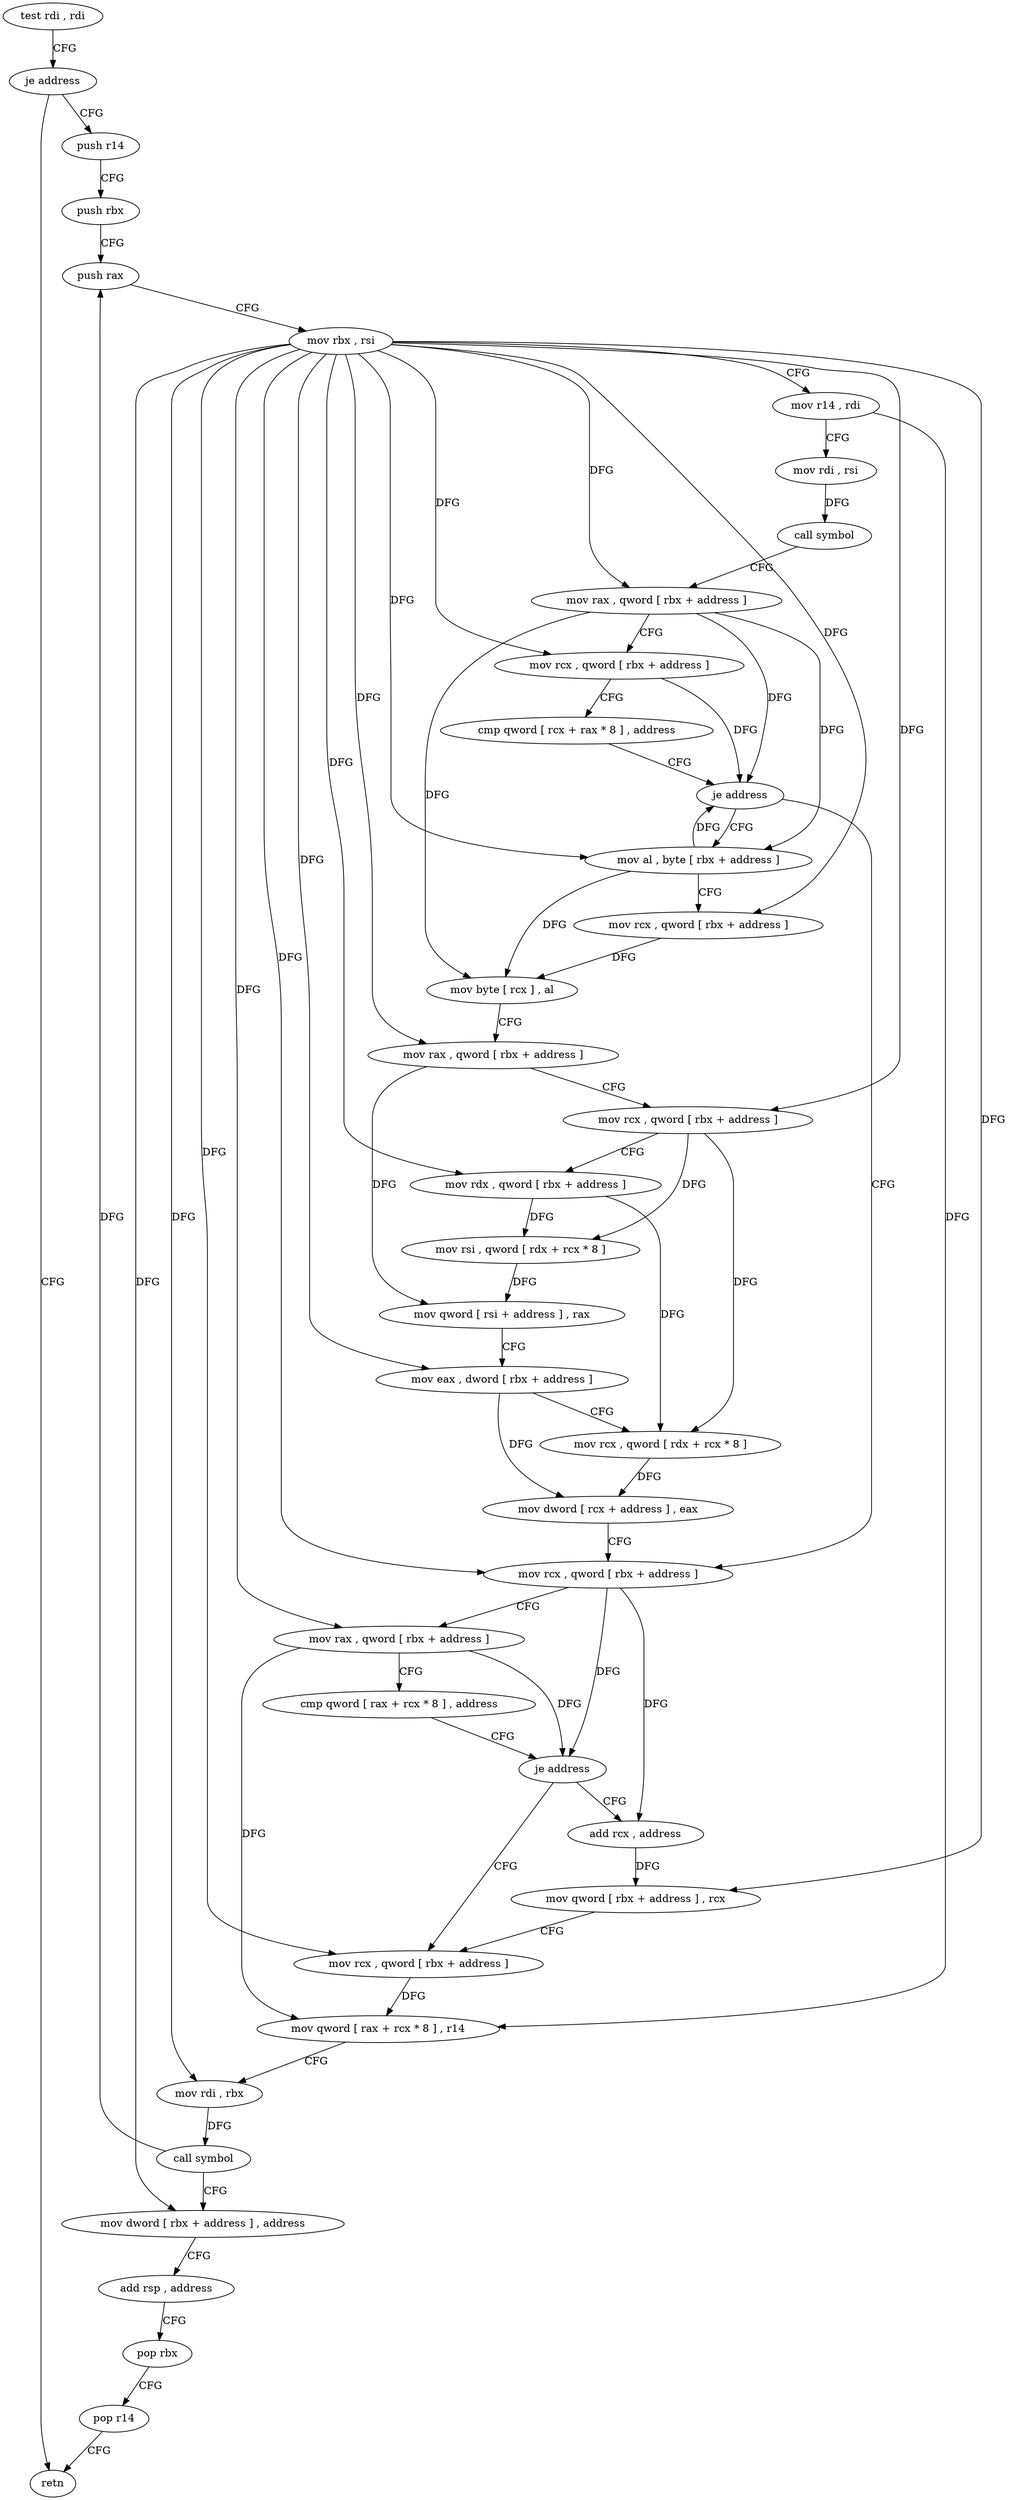digraph "func" {
"123904" [label = "test rdi , rdi" ]
"123907" [label = "je address" ]
"124034" [label = "retn" ]
"123909" [label = "push r14" ]
"123911" [label = "push rbx" ]
"123912" [label = "push rax" ]
"123913" [label = "mov rbx , rsi" ]
"123916" [label = "mov r14 , rdi" ]
"123919" [label = "mov rdi , rsi" ]
"123922" [label = "call symbol" ]
"123927" [label = "mov rax , qword [ rbx + address ]" ]
"123931" [label = "mov rcx , qword [ rbx + address ]" ]
"123935" [label = "cmp qword [ rcx + rax * 8 ] , address" ]
"123940" [label = "je address" ]
"123981" [label = "mov rcx , qword [ rbx + address ]" ]
"123942" [label = "mov al , byte [ rbx + address ]" ]
"123985" [label = "mov rax , qword [ rbx + address ]" ]
"123989" [label = "cmp qword [ rax + rcx * 8 ] , address" ]
"123994" [label = "je address" ]
"124004" [label = "mov rcx , qword [ rbx + address ]" ]
"123996" [label = "add rcx , address" ]
"123945" [label = "mov rcx , qword [ rbx + address ]" ]
"123949" [label = "mov byte [ rcx ] , al" ]
"123951" [label = "mov rax , qword [ rbx + address ]" ]
"123955" [label = "mov rcx , qword [ rbx + address ]" ]
"123959" [label = "mov rdx , qword [ rbx + address ]" ]
"123963" [label = "mov rsi , qword [ rdx + rcx * 8 ]" ]
"123967" [label = "mov qword [ rsi + address ] , rax" ]
"123971" [label = "mov eax , dword [ rbx + address ]" ]
"123974" [label = "mov rcx , qword [ rdx + rcx * 8 ]" ]
"123978" [label = "mov dword [ rcx + address ] , eax" ]
"124008" [label = "mov qword [ rax + rcx * 8 ] , r14" ]
"124012" [label = "mov rdi , rbx" ]
"124015" [label = "call symbol" ]
"124020" [label = "mov dword [ rbx + address ] , address" ]
"124027" [label = "add rsp , address" ]
"124031" [label = "pop rbx" ]
"124032" [label = "pop r14" ]
"124000" [label = "mov qword [ rbx + address ] , rcx" ]
"123904" -> "123907" [ label = "CFG" ]
"123907" -> "124034" [ label = "CFG" ]
"123907" -> "123909" [ label = "CFG" ]
"123909" -> "123911" [ label = "CFG" ]
"123911" -> "123912" [ label = "CFG" ]
"123912" -> "123913" [ label = "CFG" ]
"123913" -> "123916" [ label = "CFG" ]
"123913" -> "123927" [ label = "DFG" ]
"123913" -> "123931" [ label = "DFG" ]
"123913" -> "123981" [ label = "DFG" ]
"123913" -> "123985" [ label = "DFG" ]
"123913" -> "123942" [ label = "DFG" ]
"123913" -> "123945" [ label = "DFG" ]
"123913" -> "123951" [ label = "DFG" ]
"123913" -> "123955" [ label = "DFG" ]
"123913" -> "123959" [ label = "DFG" ]
"123913" -> "123971" [ label = "DFG" ]
"123913" -> "124004" [ label = "DFG" ]
"123913" -> "124012" [ label = "DFG" ]
"123913" -> "124020" [ label = "DFG" ]
"123913" -> "124000" [ label = "DFG" ]
"123916" -> "123919" [ label = "CFG" ]
"123916" -> "124008" [ label = "DFG" ]
"123919" -> "123922" [ label = "DFG" ]
"123922" -> "123927" [ label = "CFG" ]
"123927" -> "123931" [ label = "CFG" ]
"123927" -> "123940" [ label = "DFG" ]
"123927" -> "123942" [ label = "DFG" ]
"123927" -> "123949" [ label = "DFG" ]
"123931" -> "123935" [ label = "CFG" ]
"123931" -> "123940" [ label = "DFG" ]
"123935" -> "123940" [ label = "CFG" ]
"123940" -> "123981" [ label = "CFG" ]
"123940" -> "123942" [ label = "CFG" ]
"123981" -> "123985" [ label = "CFG" ]
"123981" -> "123994" [ label = "DFG" ]
"123981" -> "123996" [ label = "DFG" ]
"123942" -> "123945" [ label = "CFG" ]
"123942" -> "123940" [ label = "DFG" ]
"123942" -> "123949" [ label = "DFG" ]
"123985" -> "123989" [ label = "CFG" ]
"123985" -> "123994" [ label = "DFG" ]
"123985" -> "124008" [ label = "DFG" ]
"123989" -> "123994" [ label = "CFG" ]
"123994" -> "124004" [ label = "CFG" ]
"123994" -> "123996" [ label = "CFG" ]
"124004" -> "124008" [ label = "DFG" ]
"123996" -> "124000" [ label = "DFG" ]
"123945" -> "123949" [ label = "DFG" ]
"123949" -> "123951" [ label = "CFG" ]
"123951" -> "123955" [ label = "CFG" ]
"123951" -> "123967" [ label = "DFG" ]
"123955" -> "123959" [ label = "CFG" ]
"123955" -> "123963" [ label = "DFG" ]
"123955" -> "123974" [ label = "DFG" ]
"123959" -> "123963" [ label = "DFG" ]
"123959" -> "123974" [ label = "DFG" ]
"123963" -> "123967" [ label = "DFG" ]
"123967" -> "123971" [ label = "CFG" ]
"123971" -> "123974" [ label = "CFG" ]
"123971" -> "123978" [ label = "DFG" ]
"123974" -> "123978" [ label = "DFG" ]
"123978" -> "123981" [ label = "CFG" ]
"124008" -> "124012" [ label = "CFG" ]
"124012" -> "124015" [ label = "DFG" ]
"124015" -> "124020" [ label = "CFG" ]
"124015" -> "123912" [ label = "DFG" ]
"124020" -> "124027" [ label = "CFG" ]
"124027" -> "124031" [ label = "CFG" ]
"124031" -> "124032" [ label = "CFG" ]
"124032" -> "124034" [ label = "CFG" ]
"124000" -> "124004" [ label = "CFG" ]
}
